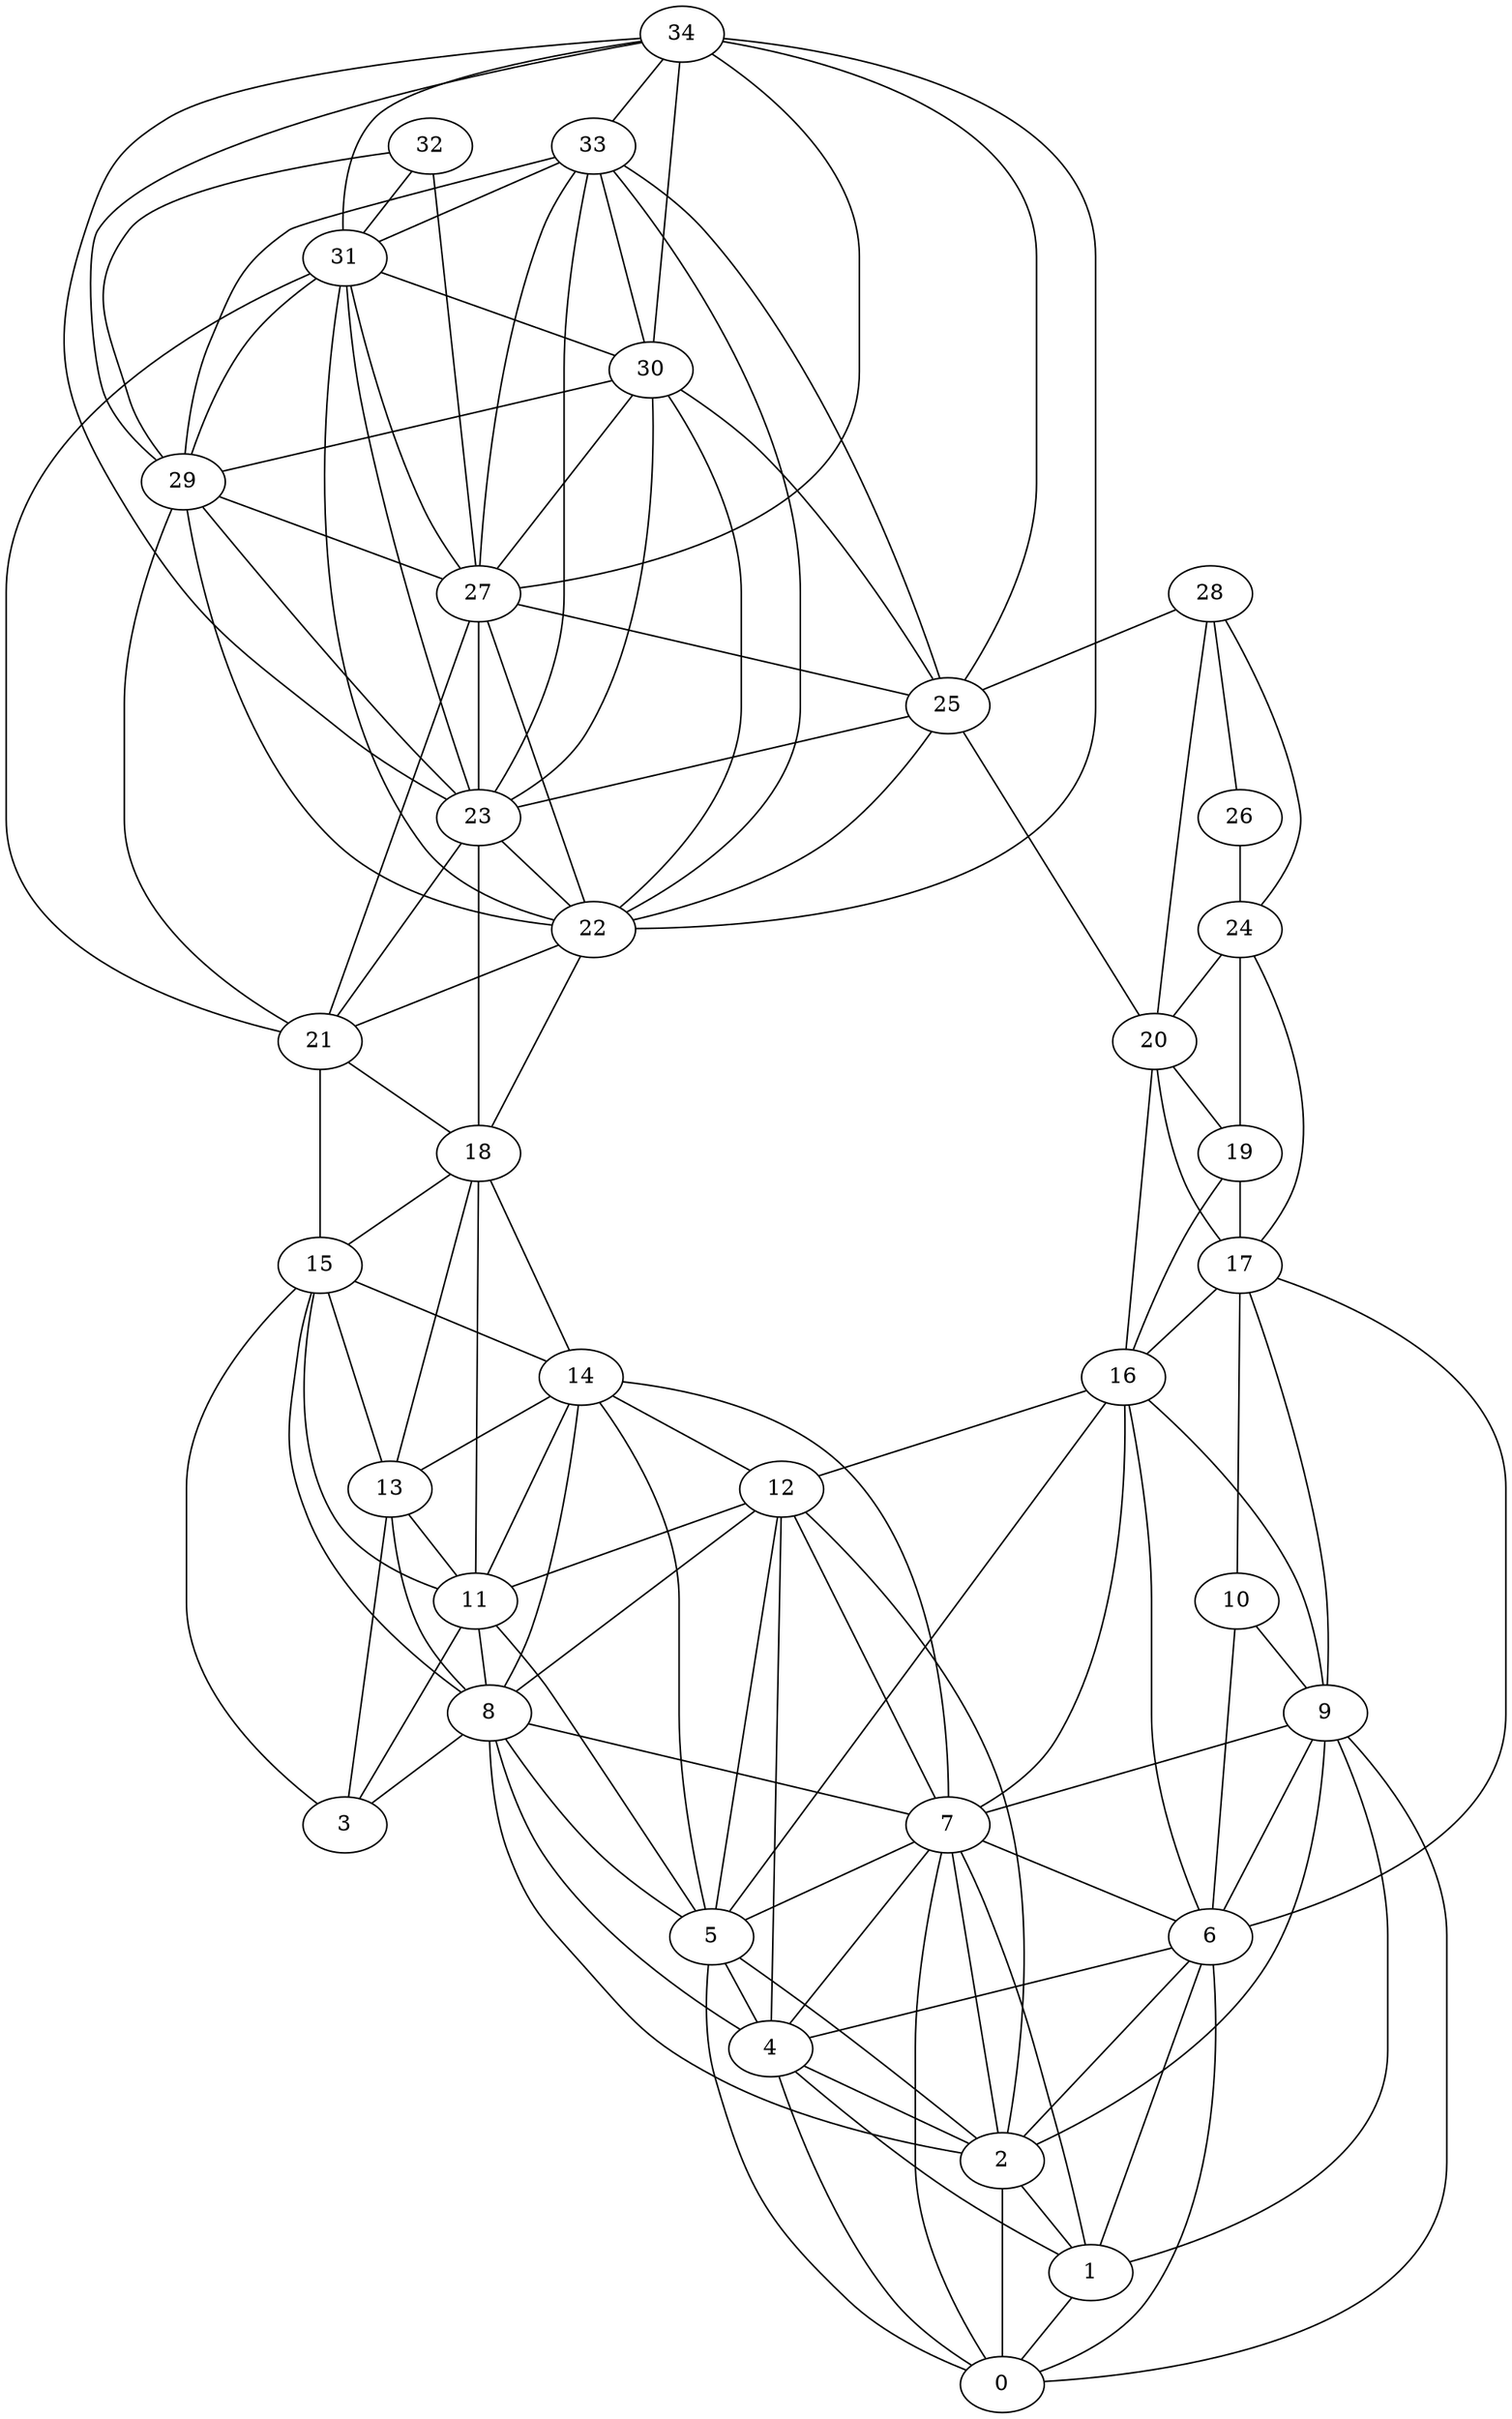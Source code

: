 /* Created by igraph 0.7.1 */
graph {
  0 [
    x=0.0655384964735424
    y=0.680042751773801
  ];
  1 [
    x=0.0909595419226131
    y=0.757509509952122
  ];
  2 [
    x=0.0934955217225129
    y=0.63204532892767
  ];
  3 [
    x=0.094371630859061
    y=0.169537025967779
  ];
  4 [
    x=0.100531068679553
    y=0.551873755297375
  ];
  5 [
    x=0.197926785444578
    y=0.473834559240456
  ];
  6 [
    x=0.201409030407085
    y=0.81987429360014
  ];
  7 [
    x=0.235281039633104
    y=0.610583492367799
  ];
  8 [
    x=0.247068325315907
    y=0.393209332736428
  ];
  9 [
    x=0.258525577263078
    y=0.843102459463037
  ];
  10 [
    x=0.307051815039145
    y=0.995055558766997
  ];
  11 [
    x=0.317231950276546
    y=0.258544887877965
  ];
  12 [
    x=0.322765302802902
    y=0.510671061862224
  ];
  13 [
    x=0.326773025721968
    y=0.129594789220392
  ];
  14 [
    x=0.340950819830578
    y=0.351445995963926
  ];
  15 [
    x=0.345658129786291
    y=0.196703970601602
  ];
  16 [
    x=0.395417460556333
    y=0.656906975309413
  ];
  17 [
    x=0.467124276911407
    y=0.942542127416405
  ];
  18 [
    x=0.529830664685592
    y=0.256008163133114
  ];
  19 [
    x=0.560719628969476
    y=0.805005943219994
  ];
  20 [
    x=0.639806833826461
    y=0.757098607872806
  ];
  21 [
    x=0.640023762678785
    y=0.253023941238134
  ];
  22 [
    x=0.694535788878358
    y=0.370800520593378
  ];
  23 [
    x=0.731398954367547
    y=0.447188850459779
  ];
  24 [
    x=0.756210387183245
    y=0.88586243004785
  ];
  25 [
    x=0.765314958127399
    y=0.583022848231149
  ];
  26 [
    x=0.836770343344875
    y=0.992741209969195
  ];
  27 [
    x=0.87656613498116
    y=0.344719659629322
  ];
  28 [
    x=0.883023450545507
    y=0.80480083490786
  ];
  29 [
    x=0.898951390607343
    y=0.259311315454129
  ];
  30 [
    x=0.909936991114176
    y=0.502253306775124
  ];
  31 [
    x=0.925594837409461
    y=0.245728670072669
  ];
  32 [
    x=0.932132890013453
    y=0.0728687052997149
  ];
  33 [
    x=0.937388273022485
    y=0.501046694900262
  ];
  34 [
    x=0.968272794726075
    y=0.461326414693594
  ];

  1 -- 0;
  2 -- 0;
  4 -- 0;
  5 -- 0;
  6 -- 0;
  7 -- 0;
  9 -- 0;
  2 -- 1;
  4 -- 1;
  6 -- 1;
  7 -- 1;
  9 -- 1;
  4 -- 2;
  5 -- 2;
  6 -- 2;
  7 -- 2;
  8 -- 2;
  9 -- 2;
  12 -- 2;
  8 -- 3;
  11 -- 3;
  13 -- 3;
  15 -- 3;
  5 -- 4;
  6 -- 4;
  7 -- 4;
  8 -- 4;
  12 -- 4;
  7 -- 5;
  8 -- 5;
  11 -- 5;
  12 -- 5;
  14 -- 5;
  16 -- 5;
  7 -- 6;
  9 -- 6;
  10 -- 6;
  16 -- 6;
  17 -- 6;
  8 -- 7;
  9 -- 7;
  12 -- 7;
  14 -- 7;
  16 -- 7;
  11 -- 8;
  12 -- 8;
  13 -- 8;
  14 -- 8;
  15 -- 8;
  10 -- 9;
  16 -- 9;
  17 -- 9;
  17 -- 10;
  12 -- 11;
  13 -- 11;
  14 -- 11;
  15 -- 11;
  18 -- 11;
  14 -- 12;
  16 -- 12;
  14 -- 13;
  15 -- 13;
  18 -- 13;
  15 -- 14;
  18 -- 14;
  18 -- 15;
  21 -- 15;
  17 -- 16;
  19 -- 16;
  20 -- 16;
  19 -- 17;
  20 -- 17;
  24 -- 17;
  21 -- 18;
  22 -- 18;
  23 -- 18;
  20 -- 19;
  24 -- 19;
  24 -- 20;
  25 -- 20;
  28 -- 20;
  22 -- 21;
  23 -- 21;
  27 -- 21;
  29 -- 21;
  31 -- 21;
  23 -- 22;
  25 -- 22;
  27 -- 22;
  29 -- 22;
  30 -- 22;
  31 -- 22;
  33 -- 22;
  34 -- 22;
  25 -- 23;
  27 -- 23;
  29 -- 23;
  30 -- 23;
  31 -- 23;
  33 -- 23;
  34 -- 23;
  26 -- 24;
  28 -- 24;
  27 -- 25;
  28 -- 25;
  30 -- 25;
  33 -- 25;
  34 -- 25;
  28 -- 26;
  29 -- 27;
  30 -- 27;
  31 -- 27;
  32 -- 27;
  33 -- 27;
  34 -- 27;
  30 -- 29;
  31 -- 29;
  32 -- 29;
  33 -- 29;
  34 -- 29;
  31 -- 30;
  33 -- 30;
  34 -- 30;
  32 -- 31;
  33 -- 31;
  34 -- 31;
  34 -- 33;
}
